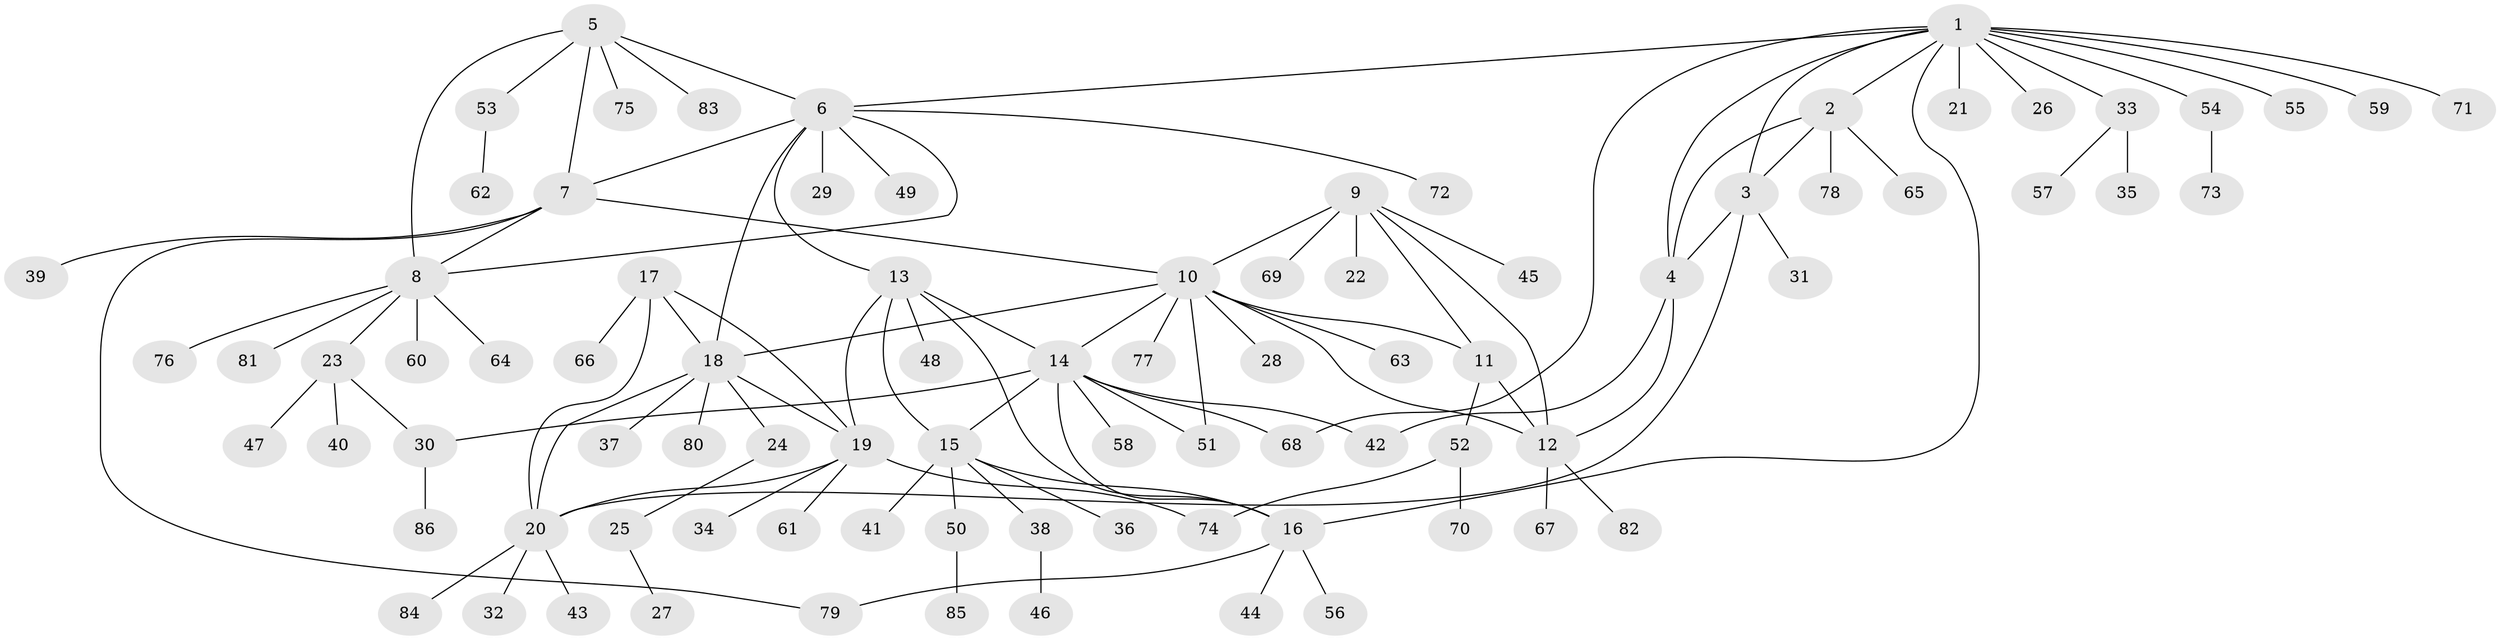 // coarse degree distribution, {12: 0.015625, 4: 0.046875, 5: 0.0625, 10: 0.03125, 7: 0.03125, 9: 0.046875, 6: 0.015625, 3: 0.03125, 1: 0.640625, 2: 0.078125}
// Generated by graph-tools (version 1.1) at 2025/42/03/06/25 10:42:11]
// undirected, 86 vertices, 112 edges
graph export_dot {
graph [start="1"]
  node [color=gray90,style=filled];
  1;
  2;
  3;
  4;
  5;
  6;
  7;
  8;
  9;
  10;
  11;
  12;
  13;
  14;
  15;
  16;
  17;
  18;
  19;
  20;
  21;
  22;
  23;
  24;
  25;
  26;
  27;
  28;
  29;
  30;
  31;
  32;
  33;
  34;
  35;
  36;
  37;
  38;
  39;
  40;
  41;
  42;
  43;
  44;
  45;
  46;
  47;
  48;
  49;
  50;
  51;
  52;
  53;
  54;
  55;
  56;
  57;
  58;
  59;
  60;
  61;
  62;
  63;
  64;
  65;
  66;
  67;
  68;
  69;
  70;
  71;
  72;
  73;
  74;
  75;
  76;
  77;
  78;
  79;
  80;
  81;
  82;
  83;
  84;
  85;
  86;
  1 -- 2;
  1 -- 3;
  1 -- 4;
  1 -- 6;
  1 -- 16;
  1 -- 21;
  1 -- 26;
  1 -- 33;
  1 -- 54;
  1 -- 55;
  1 -- 59;
  1 -- 68;
  1 -- 71;
  2 -- 3;
  2 -- 4;
  2 -- 65;
  2 -- 78;
  3 -- 4;
  3 -- 20;
  3 -- 31;
  4 -- 12;
  4 -- 42;
  5 -- 6;
  5 -- 7;
  5 -- 8;
  5 -- 53;
  5 -- 75;
  5 -- 83;
  6 -- 7;
  6 -- 8;
  6 -- 13;
  6 -- 18;
  6 -- 29;
  6 -- 49;
  6 -- 72;
  7 -- 8;
  7 -- 10;
  7 -- 39;
  7 -- 79;
  8 -- 23;
  8 -- 60;
  8 -- 64;
  8 -- 76;
  8 -- 81;
  9 -- 10;
  9 -- 11;
  9 -- 12;
  9 -- 22;
  9 -- 45;
  9 -- 69;
  10 -- 11;
  10 -- 12;
  10 -- 14;
  10 -- 18;
  10 -- 28;
  10 -- 51;
  10 -- 63;
  10 -- 77;
  11 -- 12;
  11 -- 52;
  12 -- 67;
  12 -- 82;
  13 -- 14;
  13 -- 15;
  13 -- 16;
  13 -- 19;
  13 -- 48;
  14 -- 15;
  14 -- 16;
  14 -- 30;
  14 -- 42;
  14 -- 51;
  14 -- 58;
  14 -- 68;
  15 -- 16;
  15 -- 36;
  15 -- 38;
  15 -- 41;
  15 -- 50;
  16 -- 44;
  16 -- 56;
  16 -- 79;
  17 -- 18;
  17 -- 19;
  17 -- 20;
  17 -- 66;
  18 -- 19;
  18 -- 20;
  18 -- 24;
  18 -- 37;
  18 -- 80;
  19 -- 20;
  19 -- 34;
  19 -- 61;
  19 -- 74;
  20 -- 32;
  20 -- 43;
  20 -- 84;
  23 -- 30;
  23 -- 40;
  23 -- 47;
  24 -- 25;
  25 -- 27;
  30 -- 86;
  33 -- 35;
  33 -- 57;
  38 -- 46;
  50 -- 85;
  52 -- 70;
  52 -- 74;
  53 -- 62;
  54 -- 73;
}
